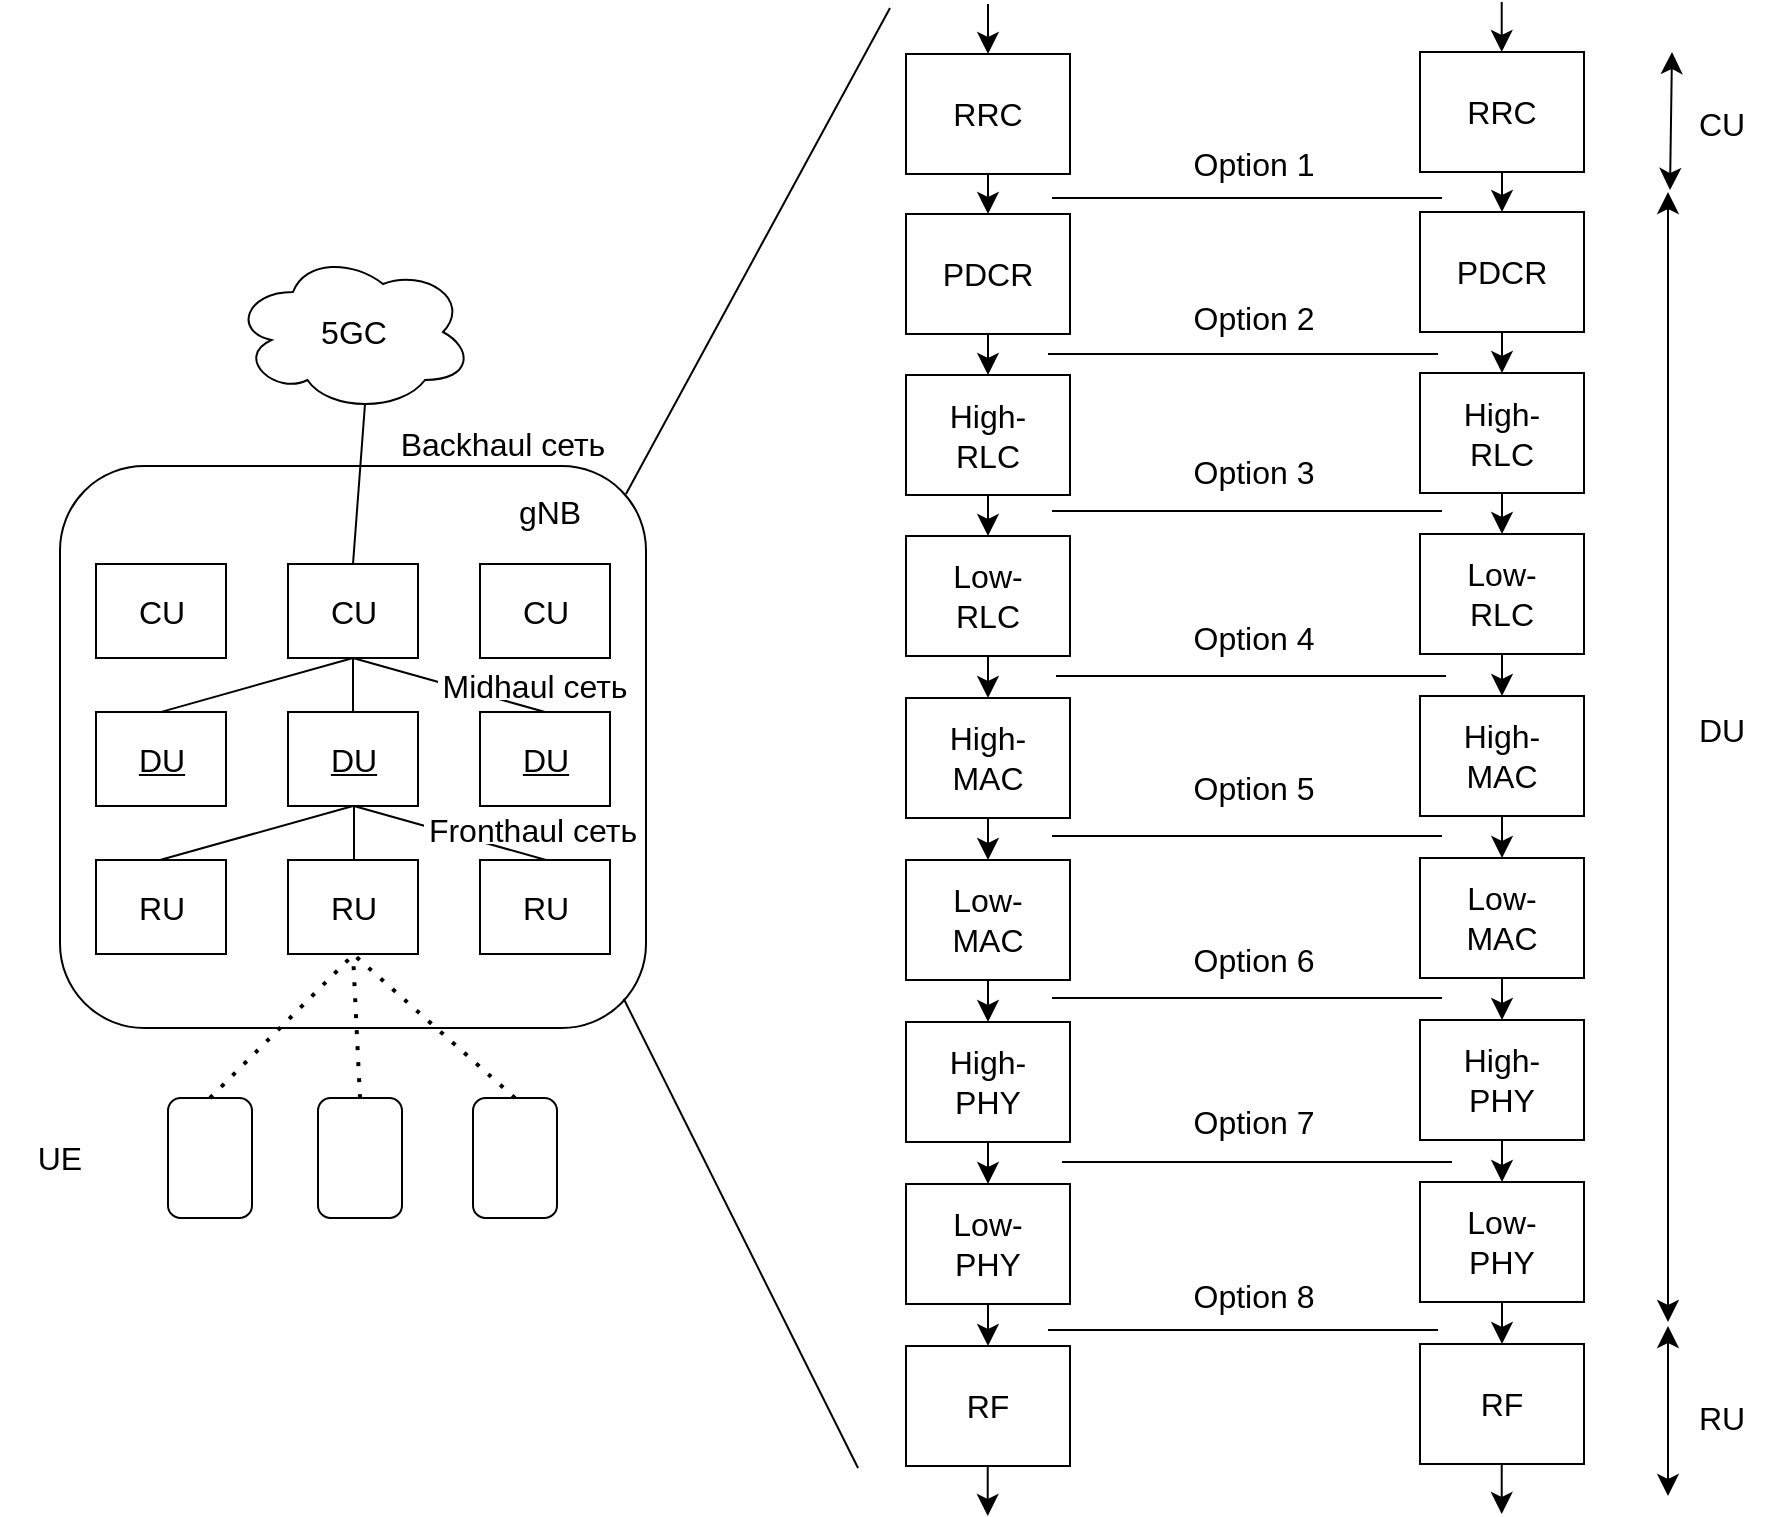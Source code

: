 <mxfile version="21.1.2" type="device">
  <diagram name="Страница 1" id="FOtpb_61xhqT1V6Ghex1">
    <mxGraphModel dx="2513" dy="1184" grid="0" gridSize="10" guides="1" tooltips="1" connect="1" arrows="1" fold="1" page="0" pageScale="1" pageWidth="827" pageHeight="1169" math="0" shadow="0">
      <root>
        <mxCell id="0" />
        <mxCell id="1" parent="0" />
        <mxCell id="Hwn9rVVIrk1Zeq0-rJKi-13" value="" style="rounded=1;whiteSpace=wrap;html=1;fontSize=16;" vertex="1" parent="1">
          <mxGeometry x="-923" y="-135" width="293" height="281" as="geometry" />
        </mxCell>
        <mxCell id="Hwn9rVVIrk1Zeq0-rJKi-14" value="" style="rounded=0;whiteSpace=wrap;html=1;fontSize=16;" vertex="1" parent="1">
          <mxGeometry x="-905" y="-86" width="65" height="47" as="geometry" />
        </mxCell>
        <mxCell id="Hwn9rVVIrk1Zeq0-rJKi-15" value="" style="rounded=0;whiteSpace=wrap;html=1;fontSize=16;" vertex="1" parent="1">
          <mxGeometry x="-809" y="-86" width="65" height="47" as="geometry" />
        </mxCell>
        <mxCell id="Hwn9rVVIrk1Zeq0-rJKi-16" value="" style="rounded=0;whiteSpace=wrap;html=1;fontSize=16;" vertex="1" parent="1">
          <mxGeometry x="-713" y="-86" width="65" height="47" as="geometry" />
        </mxCell>
        <mxCell id="Hwn9rVVIrk1Zeq0-rJKi-18" value="" style="rounded=0;whiteSpace=wrap;html=1;fontSize=16;" vertex="1" parent="1">
          <mxGeometry x="-905" y="-12" width="65" height="47" as="geometry" />
        </mxCell>
        <mxCell id="Hwn9rVVIrk1Zeq0-rJKi-21" value="" style="rounded=0;whiteSpace=wrap;html=1;fontSize=16;" vertex="1" parent="1">
          <mxGeometry x="-809" y="-12" width="65" height="47" as="geometry" />
        </mxCell>
        <mxCell id="Hwn9rVVIrk1Zeq0-rJKi-22" value="" style="rounded=0;whiteSpace=wrap;html=1;fontSize=16;" vertex="1" parent="1">
          <mxGeometry x="-713" y="-12" width="65" height="47" as="geometry" />
        </mxCell>
        <mxCell id="Hwn9rVVIrk1Zeq0-rJKi-24" value="" style="rounded=0;whiteSpace=wrap;html=1;fontSize=16;" vertex="1" parent="1">
          <mxGeometry x="-809" y="62" width="65" height="47" as="geometry" />
        </mxCell>
        <mxCell id="Hwn9rVVIrk1Zeq0-rJKi-25" value="" style="rounded=0;whiteSpace=wrap;html=1;fontSize=16;" vertex="1" parent="1">
          <mxGeometry x="-713" y="62" width="65" height="47" as="geometry" />
        </mxCell>
        <mxCell id="Hwn9rVVIrk1Zeq0-rJKi-26" value="gNB" style="text;html=1;strokeColor=none;fillColor=none;align=center;verticalAlign=middle;whiteSpace=wrap;rounded=0;fontSize=16;" vertex="1" parent="1">
          <mxGeometry x="-708" y="-127" width="60" height="30" as="geometry" />
        </mxCell>
        <mxCell id="Hwn9rVVIrk1Zeq0-rJKi-27" value="" style="ellipse;shape=cloud;whiteSpace=wrap;html=1;fontSize=16;" vertex="1" parent="1">
          <mxGeometry x="-836.5" y="-242" width="120" height="80" as="geometry" />
        </mxCell>
        <mxCell id="Hwn9rVVIrk1Zeq0-rJKi-28" value="" style="endArrow=none;html=1;rounded=0;fontSize=12;startSize=8;endSize=8;curved=1;entryX=0.55;entryY=0.95;entryDx=0;entryDy=0;entryPerimeter=0;exitX=0.5;exitY=0;exitDx=0;exitDy=0;" edge="1" parent="1" source="Hwn9rVVIrk1Zeq0-rJKi-15" target="Hwn9rVVIrk1Zeq0-rJKi-27">
          <mxGeometry width="50" height="50" relative="1" as="geometry">
            <mxPoint x="-538" y="24" as="sourcePoint" />
            <mxPoint x="-488" y="-26" as="targetPoint" />
          </mxGeometry>
        </mxCell>
        <mxCell id="Hwn9rVVIrk1Zeq0-rJKi-34" value="" style="endArrow=none;html=1;rounded=0;fontSize=12;startSize=8;endSize=8;curved=1;exitX=0.5;exitY=1;exitDx=0;exitDy=0;entryX=0.489;entryY=0.004;entryDx=0;entryDy=0;entryPerimeter=0;" edge="1" parent="1" target="Hwn9rVVIrk1Zeq0-rJKi-18">
          <mxGeometry width="50" height="50" relative="1" as="geometry">
            <mxPoint x="-776.5" y="-39" as="sourcePoint" />
            <mxPoint x="-840" y="-12" as="targetPoint" />
          </mxGeometry>
        </mxCell>
        <mxCell id="Hwn9rVVIrk1Zeq0-rJKi-37" value="" style="endArrow=none;html=1;rounded=0;fontSize=12;startSize=8;endSize=8;curved=1;exitX=0.5;exitY=0;exitDx=0;exitDy=0;entryX=0.5;entryY=1;entryDx=0;entryDy=0;" edge="1" parent="1" source="Hwn9rVVIrk1Zeq0-rJKi-21" target="Hwn9rVVIrk1Zeq0-rJKi-15">
          <mxGeometry width="50" height="50" relative="1" as="geometry">
            <mxPoint x="-771" y="3" as="sourcePoint" />
            <mxPoint x="-777" y="-39" as="targetPoint" />
          </mxGeometry>
        </mxCell>
        <mxCell id="Hwn9rVVIrk1Zeq0-rJKi-38" value="" style="endArrow=none;html=1;rounded=0;fontSize=12;startSize=8;endSize=8;curved=1;entryX=0.5;entryY=1;entryDx=0;entryDy=0;exitX=0.5;exitY=0;exitDx=0;exitDy=0;" edge="1" parent="1" source="Hwn9rVVIrk1Zeq0-rJKi-22" target="Hwn9rVVIrk1Zeq0-rJKi-15">
          <mxGeometry width="50" height="50" relative="1" as="geometry">
            <mxPoint x="-745" y="3" as="sourcePoint" />
            <mxPoint x="-695" y="-47" as="targetPoint" />
          </mxGeometry>
        </mxCell>
        <mxCell id="Hwn9rVVIrk1Zeq0-rJKi-39" value="" style="endArrow=none;html=1;rounded=0;fontSize=12;startSize=8;endSize=8;curved=1;exitX=0.5;exitY=1;exitDx=0;exitDy=0;entryX=0.489;entryY=0.004;entryDx=0;entryDy=0;entryPerimeter=0;" edge="1" parent="1">
          <mxGeometry width="50" height="50" relative="1" as="geometry">
            <mxPoint x="-776.5" y="35" as="sourcePoint" />
            <mxPoint x="-873" y="62" as="targetPoint" />
          </mxGeometry>
        </mxCell>
        <mxCell id="Hwn9rVVIrk1Zeq0-rJKi-40" value="" style="endArrow=none;html=1;rounded=0;fontSize=12;startSize=8;endSize=8;curved=1;exitX=0.5;exitY=0;exitDx=0;exitDy=0;entryX=0.5;entryY=1;entryDx=0;entryDy=0;" edge="1" parent="1">
          <mxGeometry width="50" height="50" relative="1" as="geometry">
            <mxPoint x="-776" y="62" as="sourcePoint" />
            <mxPoint x="-776" y="35" as="targetPoint" />
          </mxGeometry>
        </mxCell>
        <mxCell id="Hwn9rVVIrk1Zeq0-rJKi-41" value="" style="endArrow=none;html=1;rounded=0;fontSize=12;startSize=8;endSize=8;curved=1;entryX=0.5;entryY=1;entryDx=0;entryDy=0;exitX=0.5;exitY=0;exitDx=0;exitDy=0;" edge="1" parent="1">
          <mxGeometry width="50" height="50" relative="1" as="geometry">
            <mxPoint x="-680" y="62" as="sourcePoint" />
            <mxPoint x="-776" y="35" as="targetPoint" />
          </mxGeometry>
        </mxCell>
        <mxCell id="Hwn9rVVIrk1Zeq0-rJKi-42" value="" style="rounded=0;whiteSpace=wrap;html=1;fontSize=16;" vertex="1" parent="1">
          <mxGeometry x="-905" y="62" width="65" height="47" as="geometry" />
        </mxCell>
        <mxCell id="Hwn9rVVIrk1Zeq0-rJKi-43" value="Backhaul сеть" style="text;html=1;strokeColor=none;fillColor=none;align=center;verticalAlign=middle;whiteSpace=wrap;rounded=0;fontSize=16;" vertex="1" parent="1">
          <mxGeometry x="-759" y="-157" width="115" height="22" as="geometry" />
        </mxCell>
        <mxCell id="Hwn9rVVIrk1Zeq0-rJKi-44" value="Midhaul сеть" style="text;html=1;align=center;verticalAlign=middle;whiteSpace=wrap;rounded=0;fontSize=16;glass=0;fillColor=default;" vertex="1" parent="1">
          <mxGeometry x="-734" y="-32" width="97" height="14" as="geometry" />
        </mxCell>
        <mxCell id="Hwn9rVVIrk1Zeq0-rJKi-46" value="Fronthaul сеть" style="text;html=1;strokeColor=none;fillColor=default;align=center;verticalAlign=middle;whiteSpace=wrap;rounded=0;fontSize=16;" vertex="1" parent="1">
          <mxGeometry x="-741" y="39" width="109" height="15" as="geometry" />
        </mxCell>
        <mxCell id="Hwn9rVVIrk1Zeq0-rJKi-47" value="" style="rounded=1;whiteSpace=wrap;html=1;fontSize=16;" vertex="1" parent="1">
          <mxGeometry x="-869" y="181" width="42" height="60" as="geometry" />
        </mxCell>
        <mxCell id="Hwn9rVVIrk1Zeq0-rJKi-48" value="" style="rounded=1;whiteSpace=wrap;html=1;fontSize=16;" vertex="1" parent="1">
          <mxGeometry x="-794" y="181" width="42" height="60" as="geometry" />
        </mxCell>
        <mxCell id="Hwn9rVVIrk1Zeq0-rJKi-49" value="" style="rounded=1;whiteSpace=wrap;html=1;fontSize=16;" vertex="1" parent="1">
          <mxGeometry x="-716.5" y="181" width="42" height="60" as="geometry" />
        </mxCell>
        <mxCell id="Hwn9rVVIrk1Zeq0-rJKi-51" value="5GC" style="text;html=1;strokeColor=none;fillColor=none;align=center;verticalAlign=middle;whiteSpace=wrap;rounded=0;fontSize=16;" vertex="1" parent="1">
          <mxGeometry x="-806.5" y="-217" width="60" height="30" as="geometry" />
        </mxCell>
        <mxCell id="Hwn9rVVIrk1Zeq0-rJKi-52" value="CU" style="text;html=1;strokeColor=none;fillColor=none;align=center;verticalAlign=middle;whiteSpace=wrap;rounded=0;fontSize=16;" vertex="1" parent="1">
          <mxGeometry x="-902.5" y="-77.5" width="60" height="30" as="geometry" />
        </mxCell>
        <mxCell id="Hwn9rVVIrk1Zeq0-rJKi-53" value="CU" style="text;html=1;strokeColor=none;fillColor=none;align=center;verticalAlign=middle;whiteSpace=wrap;rounded=0;fontSize=16;" vertex="1" parent="1">
          <mxGeometry x="-806.5" y="-77.5" width="60" height="30" as="geometry" />
        </mxCell>
        <mxCell id="Hwn9rVVIrk1Zeq0-rJKi-54" value="CU" style="text;html=1;strokeColor=none;fillColor=none;align=center;verticalAlign=middle;whiteSpace=wrap;rounded=0;fontSize=16;" vertex="1" parent="1">
          <mxGeometry x="-710.5" y="-77.5" width="60" height="30" as="geometry" />
        </mxCell>
        <mxCell id="Hwn9rVVIrk1Zeq0-rJKi-55" value="RU" style="text;html=1;strokeColor=none;fillColor=none;align=center;verticalAlign=middle;whiteSpace=wrap;rounded=0;fontSize=16;" vertex="1" parent="1">
          <mxGeometry x="-902.5" y="70.5" width="60" height="30" as="geometry" />
        </mxCell>
        <mxCell id="Hwn9rVVIrk1Zeq0-rJKi-56" value="DU" style="text;html=1;strokeColor=none;fillColor=none;align=center;verticalAlign=middle;whiteSpace=wrap;rounded=0;fontSize=16;fontStyle=4" vertex="1" parent="1">
          <mxGeometry x="-902.5" y="-3.5" width="60" height="30" as="geometry" />
        </mxCell>
        <mxCell id="Hwn9rVVIrk1Zeq0-rJKi-57" value="DU" style="text;html=1;strokeColor=none;fillColor=none;align=center;verticalAlign=middle;whiteSpace=wrap;rounded=0;fontSize=16;fontStyle=4" vertex="1" parent="1">
          <mxGeometry x="-710.5" y="-3.5" width="60" height="30" as="geometry" />
        </mxCell>
        <mxCell id="Hwn9rVVIrk1Zeq0-rJKi-58" value="DU" style="text;html=1;strokeColor=none;fillColor=none;align=center;verticalAlign=middle;whiteSpace=wrap;rounded=0;fontSize=16;fontStyle=4" vertex="1" parent="1">
          <mxGeometry x="-806.5" y="-3.5" width="60" height="30" as="geometry" />
        </mxCell>
        <mxCell id="Hwn9rVVIrk1Zeq0-rJKi-60" value="RU" style="text;html=1;strokeColor=none;fillColor=none;align=center;verticalAlign=middle;whiteSpace=wrap;rounded=0;fontSize=16;" vertex="1" parent="1">
          <mxGeometry x="-806.5" y="70.5" width="60" height="30" as="geometry" />
        </mxCell>
        <mxCell id="Hwn9rVVIrk1Zeq0-rJKi-61" value="RU" style="text;html=1;strokeColor=none;fillColor=none;align=center;verticalAlign=middle;whiteSpace=wrap;rounded=0;fontSize=16;" vertex="1" parent="1">
          <mxGeometry x="-710.5" y="70.5" width="60" height="30" as="geometry" />
        </mxCell>
        <mxCell id="Hwn9rVVIrk1Zeq0-rJKi-62" value="" style="endArrow=none;dashed=1;html=1;dashPattern=1 3;strokeWidth=2;rounded=0;fontSize=12;startSize=8;endSize=8;curved=1;entryX=0.508;entryY=1;entryDx=0;entryDy=0;entryPerimeter=0;exitX=0.5;exitY=0;exitDx=0;exitDy=0;" edge="1" parent="1" source="Hwn9rVVIrk1Zeq0-rJKi-47" target="Hwn9rVVIrk1Zeq0-rJKi-24">
          <mxGeometry width="50" height="50" relative="1" as="geometry">
            <mxPoint x="-827" y="159" as="sourcePoint" />
            <mxPoint x="-777" y="109" as="targetPoint" />
          </mxGeometry>
        </mxCell>
        <mxCell id="Hwn9rVVIrk1Zeq0-rJKi-64" value="" style="endArrow=none;dashed=1;html=1;dashPattern=1 3;strokeWidth=2;rounded=0;fontSize=12;startSize=8;endSize=8;curved=1;entryX=0.5;entryY=1;entryDx=0;entryDy=0;exitX=0.5;exitY=0;exitDx=0;exitDy=0;" edge="1" parent="1" source="Hwn9rVVIrk1Zeq0-rJKi-48" target="Hwn9rVVIrk1Zeq0-rJKi-24">
          <mxGeometry width="50" height="50" relative="1" as="geometry">
            <mxPoint x="-798" y="143" as="sourcePoint" />
            <mxPoint x="-748" y="93" as="targetPoint" />
          </mxGeometry>
        </mxCell>
        <mxCell id="Hwn9rVVIrk1Zeq0-rJKi-67" value="" style="endArrow=none;dashed=1;html=1;dashPattern=1 3;strokeWidth=2;rounded=0;fontSize=12;startSize=8;endSize=8;curved=1;entryX=0.5;entryY=1;entryDx=0;entryDy=0;exitX=0.5;exitY=0;exitDx=0;exitDy=0;" edge="1" parent="1" source="Hwn9rVVIrk1Zeq0-rJKi-49" target="Hwn9rVVIrk1Zeq0-rJKi-24">
          <mxGeometry width="50" height="50" relative="1" as="geometry">
            <mxPoint x="-798" y="143" as="sourcePoint" />
            <mxPoint x="-748" y="93" as="targetPoint" />
          </mxGeometry>
        </mxCell>
        <mxCell id="Hwn9rVVIrk1Zeq0-rJKi-68" value="UE" style="text;html=1;strokeColor=none;fillColor=none;align=center;verticalAlign=middle;whiteSpace=wrap;rounded=0;fontSize=16;" vertex="1" parent="1">
          <mxGeometry x="-953" y="196" width="60" height="30" as="geometry" />
        </mxCell>
        <mxCell id="Hwn9rVVIrk1Zeq0-rJKi-69" value="" style="endArrow=none;html=1;rounded=0;fontSize=12;startSize=8;endSize=8;curved=1;" edge="1" parent="1">
          <mxGeometry width="50" height="50" relative="1" as="geometry">
            <mxPoint x="-640" y="-121" as="sourcePoint" />
            <mxPoint x="-508" y="-364" as="targetPoint" />
          </mxGeometry>
        </mxCell>
        <mxCell id="Hwn9rVVIrk1Zeq0-rJKi-71" value="" style="endArrow=none;html=1;rounded=0;fontSize=12;startSize=8;endSize=8;curved=1;exitX=0.962;exitY=0.948;exitDx=0;exitDy=0;exitPerimeter=0;" edge="1" parent="1" source="Hwn9rVVIrk1Zeq0-rJKi-13">
          <mxGeometry width="50" height="50" relative="1" as="geometry">
            <mxPoint x="-640" y="133" as="sourcePoint" />
            <mxPoint x="-523.98" y="366" as="targetPoint" />
          </mxGeometry>
        </mxCell>
        <mxCell id="Hwn9rVVIrk1Zeq0-rJKi-75" value="" style="edgeStyle=none;curved=1;rounded=0;orthogonalLoop=1;jettySize=auto;html=1;fontSize=12;startSize=8;endSize=8;" edge="1" parent="1" source="Hwn9rVVIrk1Zeq0-rJKi-73" target="Hwn9rVVIrk1Zeq0-rJKi-74">
          <mxGeometry relative="1" as="geometry" />
        </mxCell>
        <mxCell id="Hwn9rVVIrk1Zeq0-rJKi-73" value="" style="rounded=0;whiteSpace=wrap;html=1;fontSize=16;" vertex="1" parent="1">
          <mxGeometry x="-500" y="-341" width="82" height="60" as="geometry" />
        </mxCell>
        <mxCell id="Hwn9rVVIrk1Zeq0-rJKi-77" value="" style="edgeStyle=none;curved=1;rounded=0;orthogonalLoop=1;jettySize=auto;html=1;fontSize=12;startSize=8;endSize=8;" edge="1" parent="1" source="Hwn9rVVIrk1Zeq0-rJKi-74" target="Hwn9rVVIrk1Zeq0-rJKi-76">
          <mxGeometry relative="1" as="geometry" />
        </mxCell>
        <mxCell id="Hwn9rVVIrk1Zeq0-rJKi-74" value="" style="rounded=0;whiteSpace=wrap;html=1;fontSize=16;" vertex="1" parent="1">
          <mxGeometry x="-500" y="-261" width="82" height="60" as="geometry" />
        </mxCell>
        <mxCell id="Hwn9rVVIrk1Zeq0-rJKi-79" value="" style="edgeStyle=none;curved=1;rounded=0;orthogonalLoop=1;jettySize=auto;html=1;fontSize=12;startSize=8;endSize=8;" edge="1" parent="1" source="Hwn9rVVIrk1Zeq0-rJKi-76" target="Hwn9rVVIrk1Zeq0-rJKi-78">
          <mxGeometry relative="1" as="geometry" />
        </mxCell>
        <mxCell id="Hwn9rVVIrk1Zeq0-rJKi-76" value="" style="rounded=0;whiteSpace=wrap;html=1;fontSize=16;" vertex="1" parent="1">
          <mxGeometry x="-500" y="-180.5" width="82" height="60" as="geometry" />
        </mxCell>
        <mxCell id="Hwn9rVVIrk1Zeq0-rJKi-81" value="" style="edgeStyle=none;curved=1;rounded=0;orthogonalLoop=1;jettySize=auto;html=1;fontSize=12;startSize=8;endSize=8;" edge="1" parent="1" source="Hwn9rVVIrk1Zeq0-rJKi-78" target="Hwn9rVVIrk1Zeq0-rJKi-80">
          <mxGeometry relative="1" as="geometry" />
        </mxCell>
        <mxCell id="Hwn9rVVIrk1Zeq0-rJKi-78" value="" style="rounded=0;whiteSpace=wrap;html=1;fontSize=16;" vertex="1" parent="1">
          <mxGeometry x="-500" y="-100" width="82" height="60" as="geometry" />
        </mxCell>
        <mxCell id="Hwn9rVVIrk1Zeq0-rJKi-83" value="" style="edgeStyle=none;curved=1;rounded=0;orthogonalLoop=1;jettySize=auto;html=1;fontSize=12;startSize=8;endSize=8;" edge="1" parent="1" source="Hwn9rVVIrk1Zeq0-rJKi-80" target="Hwn9rVVIrk1Zeq0-rJKi-82">
          <mxGeometry relative="1" as="geometry" />
        </mxCell>
        <mxCell id="Hwn9rVVIrk1Zeq0-rJKi-80" value="" style="rounded=0;whiteSpace=wrap;html=1;fontSize=16;" vertex="1" parent="1">
          <mxGeometry x="-500" y="-19" width="82" height="60" as="geometry" />
        </mxCell>
        <mxCell id="Hwn9rVVIrk1Zeq0-rJKi-85" value="" style="edgeStyle=none;curved=1;rounded=0;orthogonalLoop=1;jettySize=auto;html=1;fontSize=12;startSize=8;endSize=8;" edge="1" parent="1" source="Hwn9rVVIrk1Zeq0-rJKi-82" target="Hwn9rVVIrk1Zeq0-rJKi-84">
          <mxGeometry relative="1" as="geometry" />
        </mxCell>
        <mxCell id="Hwn9rVVIrk1Zeq0-rJKi-82" value="" style="rounded=0;whiteSpace=wrap;html=1;fontSize=16;" vertex="1" parent="1">
          <mxGeometry x="-500" y="62" width="82" height="60" as="geometry" />
        </mxCell>
        <mxCell id="Hwn9rVVIrk1Zeq0-rJKi-87" value="" style="edgeStyle=none;curved=1;rounded=0;orthogonalLoop=1;jettySize=auto;html=1;fontSize=12;startSize=8;endSize=8;" edge="1" parent="1" source="Hwn9rVVIrk1Zeq0-rJKi-84" target="Hwn9rVVIrk1Zeq0-rJKi-86">
          <mxGeometry relative="1" as="geometry" />
        </mxCell>
        <mxCell id="Hwn9rVVIrk1Zeq0-rJKi-84" value="" style="rounded=0;whiteSpace=wrap;html=1;fontSize=16;" vertex="1" parent="1">
          <mxGeometry x="-500" y="143" width="82" height="60" as="geometry" />
        </mxCell>
        <mxCell id="Hwn9rVVIrk1Zeq0-rJKi-89" value="" style="edgeStyle=none;curved=1;rounded=0;orthogonalLoop=1;jettySize=auto;html=1;fontSize=12;startSize=8;endSize=8;" edge="1" parent="1" source="Hwn9rVVIrk1Zeq0-rJKi-86" target="Hwn9rVVIrk1Zeq0-rJKi-88">
          <mxGeometry relative="1" as="geometry" />
        </mxCell>
        <mxCell id="Hwn9rVVIrk1Zeq0-rJKi-86" value="" style="rounded=0;whiteSpace=wrap;html=1;fontSize=16;" vertex="1" parent="1">
          <mxGeometry x="-500" y="224" width="82" height="60" as="geometry" />
        </mxCell>
        <mxCell id="Hwn9rVVIrk1Zeq0-rJKi-88" value="" style="rounded=0;whiteSpace=wrap;html=1;fontSize=16;" vertex="1" parent="1">
          <mxGeometry x="-500" y="305" width="82" height="60" as="geometry" />
        </mxCell>
        <mxCell id="Hwn9rVVIrk1Zeq0-rJKi-90" value="RRC" style="text;html=1;strokeColor=none;fillColor=none;align=center;verticalAlign=middle;whiteSpace=wrap;rounded=0;fontSize=16;" vertex="1" parent="1">
          <mxGeometry x="-489" y="-326" width="60" height="30" as="geometry" />
        </mxCell>
        <mxCell id="Hwn9rVVIrk1Zeq0-rJKi-91" value="PDCR" style="text;html=1;strokeColor=none;fillColor=none;align=center;verticalAlign=middle;whiteSpace=wrap;rounded=0;fontSize=16;" vertex="1" parent="1">
          <mxGeometry x="-489" y="-246" width="60" height="30" as="geometry" />
        </mxCell>
        <mxCell id="Hwn9rVVIrk1Zeq0-rJKi-92" value="High-RLC" style="text;html=1;strokeColor=none;fillColor=none;align=center;verticalAlign=middle;whiteSpace=wrap;rounded=0;fontSize=16;" vertex="1" parent="1">
          <mxGeometry x="-489" y="-165.5" width="60" height="30" as="geometry" />
        </mxCell>
        <mxCell id="Hwn9rVVIrk1Zeq0-rJKi-93" value="Low-RLC" style="text;html=1;strokeColor=none;fillColor=none;align=center;verticalAlign=middle;whiteSpace=wrap;rounded=0;fontSize=16;" vertex="1" parent="1">
          <mxGeometry x="-489" y="-85" width="60" height="30" as="geometry" />
        </mxCell>
        <mxCell id="Hwn9rVVIrk1Zeq0-rJKi-94" value="High-MAC" style="text;html=1;strokeColor=none;fillColor=none;align=center;verticalAlign=middle;whiteSpace=wrap;rounded=0;fontSize=16;" vertex="1" parent="1">
          <mxGeometry x="-489" y="-4" width="60" height="30" as="geometry" />
        </mxCell>
        <mxCell id="Hwn9rVVIrk1Zeq0-rJKi-95" value="Low-MAC" style="text;html=1;strokeColor=none;fillColor=none;align=center;verticalAlign=middle;whiteSpace=wrap;rounded=0;fontSize=16;" vertex="1" parent="1">
          <mxGeometry x="-489" y="77" width="60" height="30" as="geometry" />
        </mxCell>
        <mxCell id="Hwn9rVVIrk1Zeq0-rJKi-96" value="High-PHY" style="text;html=1;strokeColor=none;fillColor=none;align=center;verticalAlign=middle;whiteSpace=wrap;rounded=0;fontSize=16;" vertex="1" parent="1">
          <mxGeometry x="-489" y="158" width="60" height="30" as="geometry" />
        </mxCell>
        <mxCell id="Hwn9rVVIrk1Zeq0-rJKi-97" value="Low-PHY" style="text;html=1;strokeColor=none;fillColor=none;align=center;verticalAlign=middle;whiteSpace=wrap;rounded=0;fontSize=16;" vertex="1" parent="1">
          <mxGeometry x="-489" y="239" width="60" height="30" as="geometry" />
        </mxCell>
        <mxCell id="Hwn9rVVIrk1Zeq0-rJKi-98" value="RF" style="text;html=1;strokeColor=none;fillColor=none;align=center;verticalAlign=middle;whiteSpace=wrap;rounded=0;fontSize=16;" vertex="1" parent="1">
          <mxGeometry x="-489" y="320" width="60" height="30" as="geometry" />
        </mxCell>
        <mxCell id="Hwn9rVVIrk1Zeq0-rJKi-177" value="" style="edgeStyle=none;curved=1;rounded=0;orthogonalLoop=1;jettySize=auto;html=1;fontSize=12;startSize=8;endSize=8;" edge="1" source="Hwn9rVVIrk1Zeq0-rJKi-178" target="Hwn9rVVIrk1Zeq0-rJKi-180" parent="1">
          <mxGeometry relative="1" as="geometry" />
        </mxCell>
        <mxCell id="Hwn9rVVIrk1Zeq0-rJKi-178" value="" style="rounded=0;whiteSpace=wrap;html=1;fontSize=16;" vertex="1" parent="1">
          <mxGeometry x="-243" y="-342" width="82" height="60" as="geometry" />
        </mxCell>
        <mxCell id="Hwn9rVVIrk1Zeq0-rJKi-179" value="" style="edgeStyle=none;curved=1;rounded=0;orthogonalLoop=1;jettySize=auto;html=1;fontSize=12;startSize=8;endSize=8;" edge="1" source="Hwn9rVVIrk1Zeq0-rJKi-180" target="Hwn9rVVIrk1Zeq0-rJKi-182" parent="1">
          <mxGeometry relative="1" as="geometry" />
        </mxCell>
        <mxCell id="Hwn9rVVIrk1Zeq0-rJKi-180" value="" style="rounded=0;whiteSpace=wrap;html=1;fontSize=16;" vertex="1" parent="1">
          <mxGeometry x="-243" y="-262" width="82" height="60" as="geometry" />
        </mxCell>
        <mxCell id="Hwn9rVVIrk1Zeq0-rJKi-181" value="" style="edgeStyle=none;curved=1;rounded=0;orthogonalLoop=1;jettySize=auto;html=1;fontSize=12;startSize=8;endSize=8;" edge="1" source="Hwn9rVVIrk1Zeq0-rJKi-182" target="Hwn9rVVIrk1Zeq0-rJKi-184" parent="1">
          <mxGeometry relative="1" as="geometry" />
        </mxCell>
        <mxCell id="Hwn9rVVIrk1Zeq0-rJKi-182" value="" style="rounded=0;whiteSpace=wrap;html=1;fontSize=16;" vertex="1" parent="1">
          <mxGeometry x="-243" y="-181.5" width="82" height="60" as="geometry" />
        </mxCell>
        <mxCell id="Hwn9rVVIrk1Zeq0-rJKi-183" value="" style="edgeStyle=none;curved=1;rounded=0;orthogonalLoop=1;jettySize=auto;html=1;fontSize=12;startSize=8;endSize=8;" edge="1" source="Hwn9rVVIrk1Zeq0-rJKi-184" target="Hwn9rVVIrk1Zeq0-rJKi-186" parent="1">
          <mxGeometry relative="1" as="geometry" />
        </mxCell>
        <mxCell id="Hwn9rVVIrk1Zeq0-rJKi-184" value="" style="rounded=0;whiteSpace=wrap;html=1;fontSize=16;" vertex="1" parent="1">
          <mxGeometry x="-243" y="-101" width="82" height="60" as="geometry" />
        </mxCell>
        <mxCell id="Hwn9rVVIrk1Zeq0-rJKi-185" value="" style="edgeStyle=none;curved=1;rounded=0;orthogonalLoop=1;jettySize=auto;html=1;fontSize=12;startSize=8;endSize=8;" edge="1" source="Hwn9rVVIrk1Zeq0-rJKi-186" target="Hwn9rVVIrk1Zeq0-rJKi-188" parent="1">
          <mxGeometry relative="1" as="geometry" />
        </mxCell>
        <mxCell id="Hwn9rVVIrk1Zeq0-rJKi-186" value="" style="rounded=0;whiteSpace=wrap;html=1;fontSize=16;" vertex="1" parent="1">
          <mxGeometry x="-243" y="-20" width="82" height="60" as="geometry" />
        </mxCell>
        <mxCell id="Hwn9rVVIrk1Zeq0-rJKi-187" value="" style="edgeStyle=none;curved=1;rounded=0;orthogonalLoop=1;jettySize=auto;html=1;fontSize=12;startSize=8;endSize=8;" edge="1" source="Hwn9rVVIrk1Zeq0-rJKi-188" target="Hwn9rVVIrk1Zeq0-rJKi-190" parent="1">
          <mxGeometry relative="1" as="geometry" />
        </mxCell>
        <mxCell id="Hwn9rVVIrk1Zeq0-rJKi-188" value="" style="rounded=0;whiteSpace=wrap;html=1;fontSize=16;" vertex="1" parent="1">
          <mxGeometry x="-243" y="61" width="82" height="60" as="geometry" />
        </mxCell>
        <mxCell id="Hwn9rVVIrk1Zeq0-rJKi-189" value="" style="edgeStyle=none;curved=1;rounded=0;orthogonalLoop=1;jettySize=auto;html=1;fontSize=12;startSize=8;endSize=8;" edge="1" source="Hwn9rVVIrk1Zeq0-rJKi-190" target="Hwn9rVVIrk1Zeq0-rJKi-192" parent="1">
          <mxGeometry relative="1" as="geometry" />
        </mxCell>
        <mxCell id="Hwn9rVVIrk1Zeq0-rJKi-190" value="" style="rounded=0;whiteSpace=wrap;html=1;fontSize=16;" vertex="1" parent="1">
          <mxGeometry x="-243" y="142" width="82" height="60" as="geometry" />
        </mxCell>
        <mxCell id="Hwn9rVVIrk1Zeq0-rJKi-191" value="" style="edgeStyle=none;curved=1;rounded=0;orthogonalLoop=1;jettySize=auto;html=1;fontSize=12;startSize=8;endSize=8;" edge="1" source="Hwn9rVVIrk1Zeq0-rJKi-192" target="Hwn9rVVIrk1Zeq0-rJKi-193" parent="1">
          <mxGeometry relative="1" as="geometry" />
        </mxCell>
        <mxCell id="Hwn9rVVIrk1Zeq0-rJKi-192" value="" style="rounded=0;whiteSpace=wrap;html=1;fontSize=16;" vertex="1" parent="1">
          <mxGeometry x="-243" y="223" width="82" height="60" as="geometry" />
        </mxCell>
        <mxCell id="Hwn9rVVIrk1Zeq0-rJKi-193" value="" style="rounded=0;whiteSpace=wrap;html=1;fontSize=16;" vertex="1" parent="1">
          <mxGeometry x="-243" y="304" width="82" height="60" as="geometry" />
        </mxCell>
        <mxCell id="Hwn9rVVIrk1Zeq0-rJKi-194" value="RRC" style="text;html=1;strokeColor=none;fillColor=none;align=center;verticalAlign=middle;whiteSpace=wrap;rounded=0;fontSize=16;" vertex="1" parent="1">
          <mxGeometry x="-232" y="-327" width="60" height="30" as="geometry" />
        </mxCell>
        <mxCell id="Hwn9rVVIrk1Zeq0-rJKi-195" value="PDCR" style="text;html=1;strokeColor=none;fillColor=none;align=center;verticalAlign=middle;whiteSpace=wrap;rounded=0;fontSize=16;" vertex="1" parent="1">
          <mxGeometry x="-232" y="-247" width="60" height="30" as="geometry" />
        </mxCell>
        <mxCell id="Hwn9rVVIrk1Zeq0-rJKi-196" value="High-RLC" style="text;html=1;strokeColor=none;fillColor=none;align=center;verticalAlign=middle;whiteSpace=wrap;rounded=0;fontSize=16;" vertex="1" parent="1">
          <mxGeometry x="-232" y="-166.5" width="60" height="30" as="geometry" />
        </mxCell>
        <mxCell id="Hwn9rVVIrk1Zeq0-rJKi-197" value="Low-RLC" style="text;html=1;strokeColor=none;fillColor=none;align=center;verticalAlign=middle;whiteSpace=wrap;rounded=0;fontSize=16;" vertex="1" parent="1">
          <mxGeometry x="-232" y="-86" width="60" height="30" as="geometry" />
        </mxCell>
        <mxCell id="Hwn9rVVIrk1Zeq0-rJKi-198" value="High-MAC" style="text;html=1;strokeColor=none;fillColor=none;align=center;verticalAlign=middle;whiteSpace=wrap;rounded=0;fontSize=16;" vertex="1" parent="1">
          <mxGeometry x="-232" y="-5" width="60" height="30" as="geometry" />
        </mxCell>
        <mxCell id="Hwn9rVVIrk1Zeq0-rJKi-199" value="Low-MAC" style="text;html=1;strokeColor=none;fillColor=none;align=center;verticalAlign=middle;whiteSpace=wrap;rounded=0;fontSize=16;" vertex="1" parent="1">
          <mxGeometry x="-232" y="76" width="60" height="30" as="geometry" />
        </mxCell>
        <mxCell id="Hwn9rVVIrk1Zeq0-rJKi-200" value="High-PHY" style="text;html=1;strokeColor=none;fillColor=none;align=center;verticalAlign=middle;whiteSpace=wrap;rounded=0;fontSize=16;" vertex="1" parent="1">
          <mxGeometry x="-232" y="157" width="60" height="30" as="geometry" />
        </mxCell>
        <mxCell id="Hwn9rVVIrk1Zeq0-rJKi-201" value="Low-PHY" style="text;html=1;strokeColor=none;fillColor=none;align=center;verticalAlign=middle;whiteSpace=wrap;rounded=0;fontSize=16;" vertex="1" parent="1">
          <mxGeometry x="-232" y="238" width="60" height="30" as="geometry" />
        </mxCell>
        <mxCell id="Hwn9rVVIrk1Zeq0-rJKi-202" value="RF" style="text;html=1;strokeColor=none;fillColor=none;align=center;verticalAlign=middle;whiteSpace=wrap;rounded=0;fontSize=16;" vertex="1" parent="1">
          <mxGeometry x="-232" y="319" width="60" height="30" as="geometry" />
        </mxCell>
        <mxCell id="Hwn9rVVIrk1Zeq0-rJKi-208" value="" style="endArrow=classic;html=1;rounded=0;fontSize=12;startSize=8;endSize=8;curved=1;entryX=0.5;entryY=0;entryDx=0;entryDy=0;" edge="1" parent="1" target="Hwn9rVVIrk1Zeq0-rJKi-73">
          <mxGeometry width="50" height="50" relative="1" as="geometry">
            <mxPoint x="-459" y="-366" as="sourcePoint" />
            <mxPoint x="-439" y="-431" as="targetPoint" />
          </mxGeometry>
        </mxCell>
        <mxCell id="Hwn9rVVIrk1Zeq0-rJKi-209" value="" style="endArrow=classic;html=1;rounded=0;fontSize=12;startSize=8;endSize=8;curved=1;entryX=0.5;entryY=0;entryDx=0;entryDy=0;" edge="1" parent="1">
          <mxGeometry width="50" height="50" relative="1" as="geometry">
            <mxPoint x="-202.14" y="-367" as="sourcePoint" />
            <mxPoint x="-202.14" y="-342" as="targetPoint" />
          </mxGeometry>
        </mxCell>
        <mxCell id="Hwn9rVVIrk1Zeq0-rJKi-210" value="" style="endArrow=classic;html=1;rounded=0;fontSize=12;startSize=8;endSize=8;curved=1;entryX=0.5;entryY=0;entryDx=0;entryDy=0;" edge="1" parent="1">
          <mxGeometry width="50" height="50" relative="1" as="geometry">
            <mxPoint x="-459.14" y="365" as="sourcePoint" />
            <mxPoint x="-459.14" y="390" as="targetPoint" />
          </mxGeometry>
        </mxCell>
        <mxCell id="Hwn9rVVIrk1Zeq0-rJKi-211" value="" style="endArrow=classic;html=1;rounded=0;fontSize=12;startSize=8;endSize=8;curved=1;entryX=0.5;entryY=0;entryDx=0;entryDy=0;" edge="1" parent="1">
          <mxGeometry width="50" height="50" relative="1" as="geometry">
            <mxPoint x="-202.14" y="364" as="sourcePoint" />
            <mxPoint x="-202.14" y="389" as="targetPoint" />
          </mxGeometry>
        </mxCell>
        <mxCell id="Hwn9rVVIrk1Zeq0-rJKi-213" value="" style="endArrow=none;html=1;rounded=0;fontSize=12;startSize=8;endSize=8;curved=1;" edge="1" parent="1">
          <mxGeometry width="50" height="50" relative="1" as="geometry">
            <mxPoint x="-429" y="297" as="sourcePoint" />
            <mxPoint x="-234" y="297" as="targetPoint" />
          </mxGeometry>
        </mxCell>
        <mxCell id="Hwn9rVVIrk1Zeq0-rJKi-214" value="" style="endArrow=none;html=1;rounded=0;fontSize=12;startSize=8;endSize=8;curved=1;" edge="1" parent="1">
          <mxGeometry width="50" height="50" relative="1" as="geometry">
            <mxPoint x="-422" y="213" as="sourcePoint" />
            <mxPoint x="-227" y="213" as="targetPoint" />
          </mxGeometry>
        </mxCell>
        <mxCell id="Hwn9rVVIrk1Zeq0-rJKi-215" value="" style="endArrow=none;html=1;rounded=0;fontSize=12;startSize=8;endSize=8;curved=1;" edge="1" parent="1">
          <mxGeometry width="50" height="50" relative="1" as="geometry">
            <mxPoint x="-427" y="131" as="sourcePoint" />
            <mxPoint x="-232" y="131" as="targetPoint" />
          </mxGeometry>
        </mxCell>
        <mxCell id="Hwn9rVVIrk1Zeq0-rJKi-216" value="" style="endArrow=none;html=1;rounded=0;fontSize=12;startSize=8;endSize=8;curved=1;" edge="1" parent="1">
          <mxGeometry width="50" height="50" relative="1" as="geometry">
            <mxPoint x="-427" y="50" as="sourcePoint" />
            <mxPoint x="-232" y="50" as="targetPoint" />
          </mxGeometry>
        </mxCell>
        <mxCell id="Hwn9rVVIrk1Zeq0-rJKi-217" value="" style="endArrow=none;html=1;rounded=0;fontSize=12;startSize=8;endSize=8;curved=1;" edge="1" parent="1">
          <mxGeometry width="50" height="50" relative="1" as="geometry">
            <mxPoint x="-425" y="-30" as="sourcePoint" />
            <mxPoint x="-230" y="-30" as="targetPoint" />
          </mxGeometry>
        </mxCell>
        <mxCell id="Hwn9rVVIrk1Zeq0-rJKi-218" value="" style="endArrow=none;html=1;rounded=0;fontSize=12;startSize=8;endSize=8;curved=1;" edge="1" parent="1">
          <mxGeometry width="50" height="50" relative="1" as="geometry">
            <mxPoint x="-427" y="-112.48" as="sourcePoint" />
            <mxPoint x="-232" y="-112.48" as="targetPoint" />
          </mxGeometry>
        </mxCell>
        <mxCell id="Hwn9rVVIrk1Zeq0-rJKi-219" value="" style="endArrow=none;html=1;rounded=0;fontSize=12;startSize=8;endSize=8;curved=1;" edge="1" parent="1">
          <mxGeometry width="50" height="50" relative="1" as="geometry">
            <mxPoint x="-429" y="-191" as="sourcePoint" />
            <mxPoint x="-234" y="-191" as="targetPoint" />
          </mxGeometry>
        </mxCell>
        <mxCell id="Hwn9rVVIrk1Zeq0-rJKi-220" value="" style="endArrow=none;html=1;rounded=0;fontSize=12;startSize=8;endSize=8;curved=1;" edge="1" parent="1">
          <mxGeometry width="50" height="50" relative="1" as="geometry">
            <mxPoint x="-427" y="-269" as="sourcePoint" />
            <mxPoint x="-232" y="-269" as="targetPoint" />
          </mxGeometry>
        </mxCell>
        <mxCell id="Hwn9rVVIrk1Zeq0-rJKi-222" value="Option 1" style="text;html=1;strokeColor=none;fillColor=none;align=center;verticalAlign=middle;whiteSpace=wrap;rounded=0;fontSize=16;" vertex="1" parent="1">
          <mxGeometry x="-361" y="-301" width="70" height="30" as="geometry" />
        </mxCell>
        <mxCell id="Hwn9rVVIrk1Zeq0-rJKi-223" value="Option 2" style="text;html=1;strokeColor=none;fillColor=none;align=center;verticalAlign=middle;whiteSpace=wrap;rounded=0;fontSize=16;" vertex="1" parent="1">
          <mxGeometry x="-361" y="-224" width="70" height="30" as="geometry" />
        </mxCell>
        <mxCell id="Hwn9rVVIrk1Zeq0-rJKi-224" value="Option 3" style="text;html=1;strokeColor=none;fillColor=none;align=center;verticalAlign=middle;whiteSpace=wrap;rounded=0;fontSize=16;" vertex="1" parent="1">
          <mxGeometry x="-361" y="-147" width="70" height="30" as="geometry" />
        </mxCell>
        <mxCell id="Hwn9rVVIrk1Zeq0-rJKi-225" value="Option 4" style="text;html=1;strokeColor=none;fillColor=none;align=center;verticalAlign=middle;whiteSpace=wrap;rounded=0;fontSize=16;" vertex="1" parent="1">
          <mxGeometry x="-361" y="-64" width="70" height="30" as="geometry" />
        </mxCell>
        <mxCell id="Hwn9rVVIrk1Zeq0-rJKi-226" value="Option 5" style="text;html=1;strokeColor=none;fillColor=none;align=center;verticalAlign=middle;whiteSpace=wrap;rounded=0;fontSize=16;" vertex="1" parent="1">
          <mxGeometry x="-361" y="11" width="70" height="30" as="geometry" />
        </mxCell>
        <mxCell id="Hwn9rVVIrk1Zeq0-rJKi-227" value="Option 6" style="text;html=1;strokeColor=none;fillColor=none;align=center;verticalAlign=middle;whiteSpace=wrap;rounded=0;fontSize=16;" vertex="1" parent="1">
          <mxGeometry x="-361" y="97" width="70" height="30" as="geometry" />
        </mxCell>
        <mxCell id="Hwn9rVVIrk1Zeq0-rJKi-228" value="Option 7" style="text;html=1;strokeColor=none;fillColor=none;align=center;verticalAlign=middle;whiteSpace=wrap;rounded=0;fontSize=16;" vertex="1" parent="1">
          <mxGeometry x="-361" y="178" width="70" height="30" as="geometry" />
        </mxCell>
        <mxCell id="Hwn9rVVIrk1Zeq0-rJKi-229" value="Option 8" style="text;html=1;strokeColor=none;fillColor=none;align=center;verticalAlign=middle;whiteSpace=wrap;rounded=0;fontSize=16;" vertex="1" parent="1">
          <mxGeometry x="-361" y="265" width="70" height="30" as="geometry" />
        </mxCell>
        <mxCell id="Hwn9rVVIrk1Zeq0-rJKi-230" value="" style="endArrow=classic;startArrow=classic;html=1;rounded=0;fontSize=12;startSize=8;endSize=8;curved=1;" edge="1" parent="1">
          <mxGeometry width="50" height="50" relative="1" as="geometry">
            <mxPoint x="-118" y="-273" as="sourcePoint" />
            <mxPoint x="-117" y="-342" as="targetPoint" />
          </mxGeometry>
        </mxCell>
        <mxCell id="Hwn9rVVIrk1Zeq0-rJKi-231" value="" style="endArrow=classic;startArrow=classic;html=1;rounded=0;fontSize=12;startSize=8;endSize=8;curved=1;" edge="1" parent="1">
          <mxGeometry width="50" height="50" relative="1" as="geometry">
            <mxPoint x="-119" y="293" as="sourcePoint" />
            <mxPoint x="-119" y="-272" as="targetPoint" />
          </mxGeometry>
        </mxCell>
        <mxCell id="Hwn9rVVIrk1Zeq0-rJKi-232" value="" style="endArrow=classic;startArrow=classic;html=1;rounded=0;fontSize=12;startSize=8;endSize=8;curved=1;" edge="1" parent="1">
          <mxGeometry width="50" height="50" relative="1" as="geometry">
            <mxPoint x="-119" y="380" as="sourcePoint" />
            <mxPoint x="-119" y="295" as="targetPoint" />
          </mxGeometry>
        </mxCell>
        <mxCell id="Hwn9rVVIrk1Zeq0-rJKi-233" value="CU" style="text;html=1;strokeColor=none;fillColor=none;align=center;verticalAlign=middle;whiteSpace=wrap;rounded=0;fontSize=16;" vertex="1" parent="1">
          <mxGeometry x="-122" y="-321" width="60" height="30" as="geometry" />
        </mxCell>
        <mxCell id="Hwn9rVVIrk1Zeq0-rJKi-234" value="DU" style="text;html=1;strokeColor=none;fillColor=none;align=center;verticalAlign=middle;whiteSpace=wrap;rounded=0;fontSize=16;" vertex="1" parent="1">
          <mxGeometry x="-122" y="-18" width="60" height="30" as="geometry" />
        </mxCell>
        <mxCell id="Hwn9rVVIrk1Zeq0-rJKi-235" value="RU" style="text;html=1;strokeColor=none;fillColor=none;align=center;verticalAlign=middle;whiteSpace=wrap;rounded=0;fontSize=16;" vertex="1" parent="1">
          <mxGeometry x="-122" y="326" width="60" height="30" as="geometry" />
        </mxCell>
      </root>
    </mxGraphModel>
  </diagram>
</mxfile>
